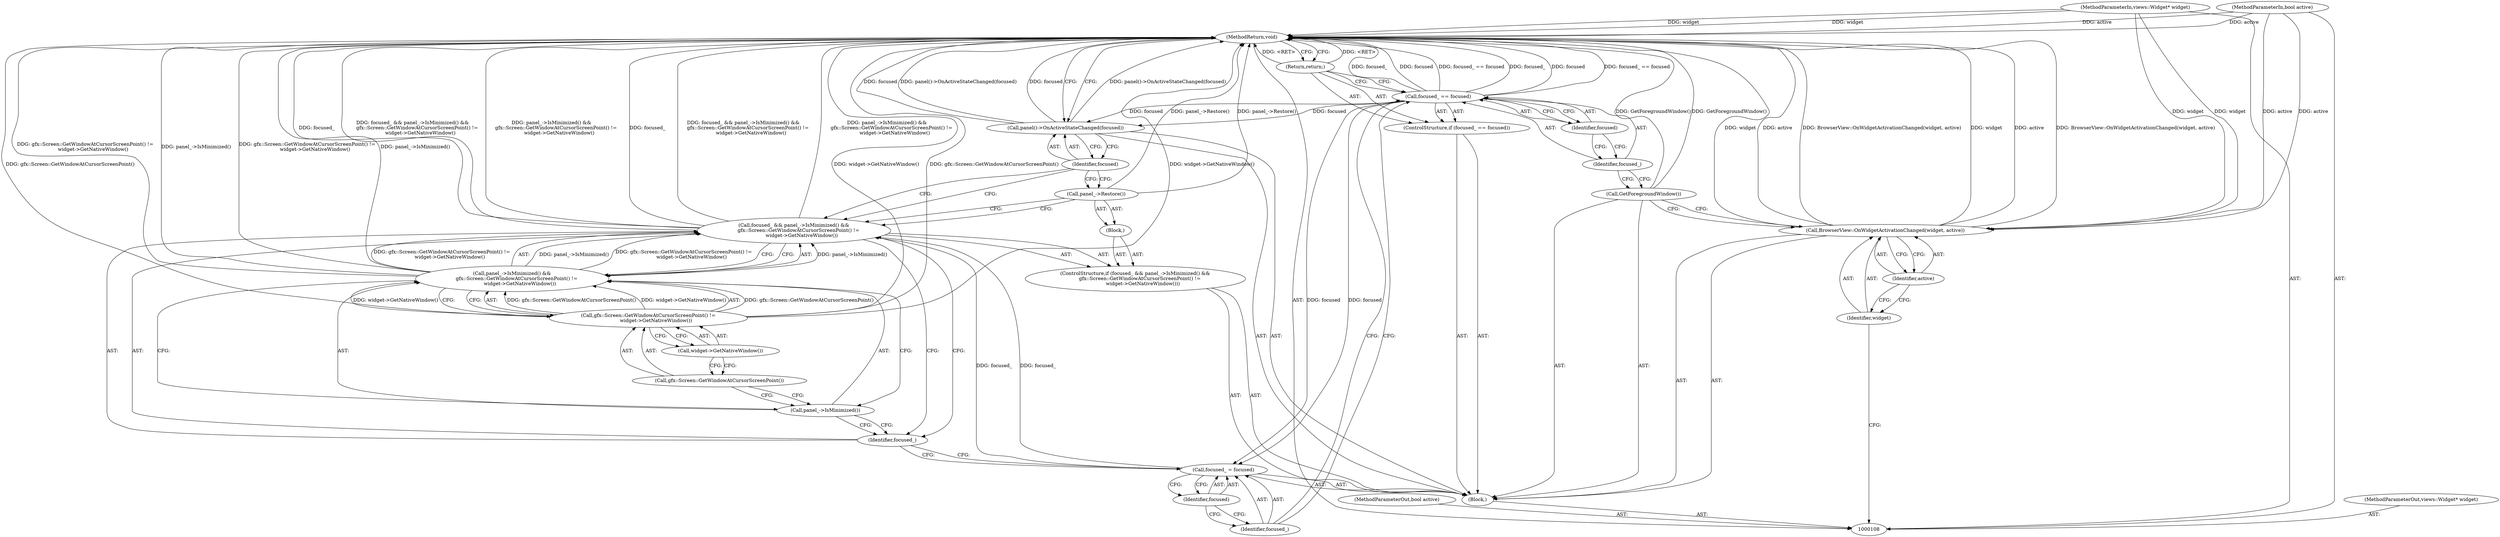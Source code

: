 digraph "0_Chrome_10c7ed8f076afd290fccf283d8bc416959722ca3_0" {
"1000136" [label="(MethodReturn,void)"];
"1000109" [label="(MethodParameterIn,views::Widget* widget)"];
"1000186" [label="(MethodParameterOut,views::Widget* widget)"];
"1000119" [label="(Identifier,focused)"];
"1000116" [label="(ControlStructure,if (focused_ == focused))"];
"1000117" [label="(Call,focused_ == focused)"];
"1000118" [label="(Identifier,focused_)"];
"1000120" [label="(Return,return;)"];
"1000123" [label="(Identifier,focused)"];
"1000121" [label="(Call,focused_ = focused)"];
"1000122" [label="(Identifier,focused_)"];
"1000110" [label="(MethodParameterIn,bool active)"];
"1000187" [label="(MethodParameterOut,bool active)"];
"1000111" [label="(Block,)"];
"1000127" [label="(Call,panel_->IsMinimized() &&\n      gfx::Screen::GetWindowAtCursorScreenPoint() !=\n          widget->GetNativeWindow())"];
"1000128" [label="(Call,panel_->IsMinimized())"];
"1000124" [label="(ControlStructure,if (focused_ && panel_->IsMinimized() &&\n      gfx::Screen::GetWindowAtCursorScreenPoint() !=\n          widget->GetNativeWindow()))"];
"1000125" [label="(Call,focused_ && panel_->IsMinimized() &&\n      gfx::Screen::GetWindowAtCursorScreenPoint() !=\n          widget->GetNativeWindow())"];
"1000126" [label="(Identifier,focused_)"];
"1000129" [label="(Call,gfx::Screen::GetWindowAtCursorScreenPoint() !=\n          widget->GetNativeWindow())"];
"1000130" [label="(Call,gfx::Screen::GetWindowAtCursorScreenPoint())"];
"1000131" [label="(Call,widget->GetNativeWindow())"];
"1000132" [label="(Block,)"];
"1000133" [label="(Call,panel_->Restore())"];
"1000112" [label="(Call,BrowserView::OnWidgetActivationChanged(widget, active))"];
"1000113" [label="(Identifier,widget)"];
"1000114" [label="(Identifier,active)"];
"1000134" [label="(Call,panel()->OnActiveStateChanged(focused))"];
"1000135" [label="(Identifier,focused)"];
"1000115" [label="(Call,GetForegroundWindow())"];
"1000136" -> "1000108"  [label="AST: "];
"1000136" -> "1000120"  [label="CFG: "];
"1000136" -> "1000134"  [label="CFG: "];
"1000117" -> "1000136"  [label="DDG: focused_ == focused"];
"1000117" -> "1000136"  [label="DDG: focused_"];
"1000117" -> "1000136"  [label="DDG: focused"];
"1000125" -> "1000136"  [label="DDG: focused_ && panel_->IsMinimized() &&\n      gfx::Screen::GetWindowAtCursorScreenPoint() !=\n          widget->GetNativeWindow()"];
"1000125" -> "1000136"  [label="DDG: panel_->IsMinimized() &&\n      gfx::Screen::GetWindowAtCursorScreenPoint() !=\n          widget->GetNativeWindow()"];
"1000125" -> "1000136"  [label="DDG: focused_"];
"1000112" -> "1000136"  [label="DDG: active"];
"1000112" -> "1000136"  [label="DDG: BrowserView::OnWidgetActivationChanged(widget, active)"];
"1000112" -> "1000136"  [label="DDG: widget"];
"1000127" -> "1000136"  [label="DDG: panel_->IsMinimized()"];
"1000127" -> "1000136"  [label="DDG: gfx::Screen::GetWindowAtCursorScreenPoint() !=\n          widget->GetNativeWindow()"];
"1000109" -> "1000136"  [label="DDG: widget"];
"1000129" -> "1000136"  [label="DDG: widget->GetNativeWindow()"];
"1000129" -> "1000136"  [label="DDG: gfx::Screen::GetWindowAtCursorScreenPoint()"];
"1000134" -> "1000136"  [label="DDG: panel()->OnActiveStateChanged(focused)"];
"1000134" -> "1000136"  [label="DDG: focused"];
"1000115" -> "1000136"  [label="DDG: GetForegroundWindow()"];
"1000133" -> "1000136"  [label="DDG: panel_->Restore()"];
"1000110" -> "1000136"  [label="DDG: active"];
"1000120" -> "1000136"  [label="DDG: <RET>"];
"1000109" -> "1000108"  [label="AST: "];
"1000109" -> "1000136"  [label="DDG: widget"];
"1000109" -> "1000112"  [label="DDG: widget"];
"1000186" -> "1000108"  [label="AST: "];
"1000119" -> "1000117"  [label="AST: "];
"1000119" -> "1000118"  [label="CFG: "];
"1000117" -> "1000119"  [label="CFG: "];
"1000116" -> "1000111"  [label="AST: "];
"1000117" -> "1000116"  [label="AST: "];
"1000120" -> "1000116"  [label="AST: "];
"1000117" -> "1000116"  [label="AST: "];
"1000117" -> "1000119"  [label="CFG: "];
"1000118" -> "1000117"  [label="AST: "];
"1000119" -> "1000117"  [label="AST: "];
"1000120" -> "1000117"  [label="CFG: "];
"1000122" -> "1000117"  [label="CFG: "];
"1000117" -> "1000136"  [label="DDG: focused_ == focused"];
"1000117" -> "1000136"  [label="DDG: focused_"];
"1000117" -> "1000136"  [label="DDG: focused"];
"1000117" -> "1000121"  [label="DDG: focused"];
"1000117" -> "1000134"  [label="DDG: focused"];
"1000118" -> "1000117"  [label="AST: "];
"1000118" -> "1000115"  [label="CFG: "];
"1000119" -> "1000118"  [label="CFG: "];
"1000120" -> "1000116"  [label="AST: "];
"1000120" -> "1000117"  [label="CFG: "];
"1000136" -> "1000120"  [label="CFG: "];
"1000120" -> "1000136"  [label="DDG: <RET>"];
"1000123" -> "1000121"  [label="AST: "];
"1000123" -> "1000122"  [label="CFG: "];
"1000121" -> "1000123"  [label="CFG: "];
"1000121" -> "1000111"  [label="AST: "];
"1000121" -> "1000123"  [label="CFG: "];
"1000122" -> "1000121"  [label="AST: "];
"1000123" -> "1000121"  [label="AST: "];
"1000126" -> "1000121"  [label="CFG: "];
"1000117" -> "1000121"  [label="DDG: focused"];
"1000121" -> "1000125"  [label="DDG: focused_"];
"1000122" -> "1000121"  [label="AST: "];
"1000122" -> "1000117"  [label="CFG: "];
"1000123" -> "1000122"  [label="CFG: "];
"1000110" -> "1000108"  [label="AST: "];
"1000110" -> "1000136"  [label="DDG: active"];
"1000110" -> "1000112"  [label="DDG: active"];
"1000187" -> "1000108"  [label="AST: "];
"1000111" -> "1000108"  [label="AST: "];
"1000112" -> "1000111"  [label="AST: "];
"1000115" -> "1000111"  [label="AST: "];
"1000116" -> "1000111"  [label="AST: "];
"1000121" -> "1000111"  [label="AST: "];
"1000124" -> "1000111"  [label="AST: "];
"1000134" -> "1000111"  [label="AST: "];
"1000127" -> "1000125"  [label="AST: "];
"1000127" -> "1000128"  [label="CFG: "];
"1000127" -> "1000129"  [label="CFG: "];
"1000128" -> "1000127"  [label="AST: "];
"1000129" -> "1000127"  [label="AST: "];
"1000125" -> "1000127"  [label="CFG: "];
"1000127" -> "1000136"  [label="DDG: panel_->IsMinimized()"];
"1000127" -> "1000136"  [label="DDG: gfx::Screen::GetWindowAtCursorScreenPoint() !=\n          widget->GetNativeWindow()"];
"1000127" -> "1000125"  [label="DDG: panel_->IsMinimized()"];
"1000127" -> "1000125"  [label="DDG: gfx::Screen::GetWindowAtCursorScreenPoint() !=\n          widget->GetNativeWindow()"];
"1000129" -> "1000127"  [label="DDG: gfx::Screen::GetWindowAtCursorScreenPoint()"];
"1000129" -> "1000127"  [label="DDG: widget->GetNativeWindow()"];
"1000128" -> "1000127"  [label="AST: "];
"1000128" -> "1000126"  [label="CFG: "];
"1000130" -> "1000128"  [label="CFG: "];
"1000127" -> "1000128"  [label="CFG: "];
"1000124" -> "1000111"  [label="AST: "];
"1000125" -> "1000124"  [label="AST: "];
"1000132" -> "1000124"  [label="AST: "];
"1000125" -> "1000124"  [label="AST: "];
"1000125" -> "1000126"  [label="CFG: "];
"1000125" -> "1000127"  [label="CFG: "];
"1000126" -> "1000125"  [label="AST: "];
"1000127" -> "1000125"  [label="AST: "];
"1000133" -> "1000125"  [label="CFG: "];
"1000135" -> "1000125"  [label="CFG: "];
"1000125" -> "1000136"  [label="DDG: focused_ && panel_->IsMinimized() &&\n      gfx::Screen::GetWindowAtCursorScreenPoint() !=\n          widget->GetNativeWindow()"];
"1000125" -> "1000136"  [label="DDG: panel_->IsMinimized() &&\n      gfx::Screen::GetWindowAtCursorScreenPoint() !=\n          widget->GetNativeWindow()"];
"1000125" -> "1000136"  [label="DDG: focused_"];
"1000121" -> "1000125"  [label="DDG: focused_"];
"1000127" -> "1000125"  [label="DDG: panel_->IsMinimized()"];
"1000127" -> "1000125"  [label="DDG: gfx::Screen::GetWindowAtCursorScreenPoint() !=\n          widget->GetNativeWindow()"];
"1000126" -> "1000125"  [label="AST: "];
"1000126" -> "1000121"  [label="CFG: "];
"1000128" -> "1000126"  [label="CFG: "];
"1000125" -> "1000126"  [label="CFG: "];
"1000129" -> "1000127"  [label="AST: "];
"1000129" -> "1000131"  [label="CFG: "];
"1000130" -> "1000129"  [label="AST: "];
"1000131" -> "1000129"  [label="AST: "];
"1000127" -> "1000129"  [label="CFG: "];
"1000129" -> "1000136"  [label="DDG: widget->GetNativeWindow()"];
"1000129" -> "1000136"  [label="DDG: gfx::Screen::GetWindowAtCursorScreenPoint()"];
"1000129" -> "1000127"  [label="DDG: gfx::Screen::GetWindowAtCursorScreenPoint()"];
"1000129" -> "1000127"  [label="DDG: widget->GetNativeWindow()"];
"1000130" -> "1000129"  [label="AST: "];
"1000130" -> "1000128"  [label="CFG: "];
"1000131" -> "1000130"  [label="CFG: "];
"1000131" -> "1000129"  [label="AST: "];
"1000131" -> "1000130"  [label="CFG: "];
"1000129" -> "1000131"  [label="CFG: "];
"1000132" -> "1000124"  [label="AST: "];
"1000133" -> "1000132"  [label="AST: "];
"1000133" -> "1000132"  [label="AST: "];
"1000133" -> "1000125"  [label="CFG: "];
"1000135" -> "1000133"  [label="CFG: "];
"1000133" -> "1000136"  [label="DDG: panel_->Restore()"];
"1000112" -> "1000111"  [label="AST: "];
"1000112" -> "1000114"  [label="CFG: "];
"1000113" -> "1000112"  [label="AST: "];
"1000114" -> "1000112"  [label="AST: "];
"1000115" -> "1000112"  [label="CFG: "];
"1000112" -> "1000136"  [label="DDG: active"];
"1000112" -> "1000136"  [label="DDG: BrowserView::OnWidgetActivationChanged(widget, active)"];
"1000112" -> "1000136"  [label="DDG: widget"];
"1000109" -> "1000112"  [label="DDG: widget"];
"1000110" -> "1000112"  [label="DDG: active"];
"1000113" -> "1000112"  [label="AST: "];
"1000113" -> "1000108"  [label="CFG: "];
"1000114" -> "1000113"  [label="CFG: "];
"1000114" -> "1000112"  [label="AST: "];
"1000114" -> "1000113"  [label="CFG: "];
"1000112" -> "1000114"  [label="CFG: "];
"1000134" -> "1000111"  [label="AST: "];
"1000134" -> "1000135"  [label="CFG: "];
"1000135" -> "1000134"  [label="AST: "];
"1000136" -> "1000134"  [label="CFG: "];
"1000134" -> "1000136"  [label="DDG: panel()->OnActiveStateChanged(focused)"];
"1000134" -> "1000136"  [label="DDG: focused"];
"1000117" -> "1000134"  [label="DDG: focused"];
"1000135" -> "1000134"  [label="AST: "];
"1000135" -> "1000133"  [label="CFG: "];
"1000135" -> "1000125"  [label="CFG: "];
"1000134" -> "1000135"  [label="CFG: "];
"1000115" -> "1000111"  [label="AST: "];
"1000115" -> "1000112"  [label="CFG: "];
"1000118" -> "1000115"  [label="CFG: "];
"1000115" -> "1000136"  [label="DDG: GetForegroundWindow()"];
}
